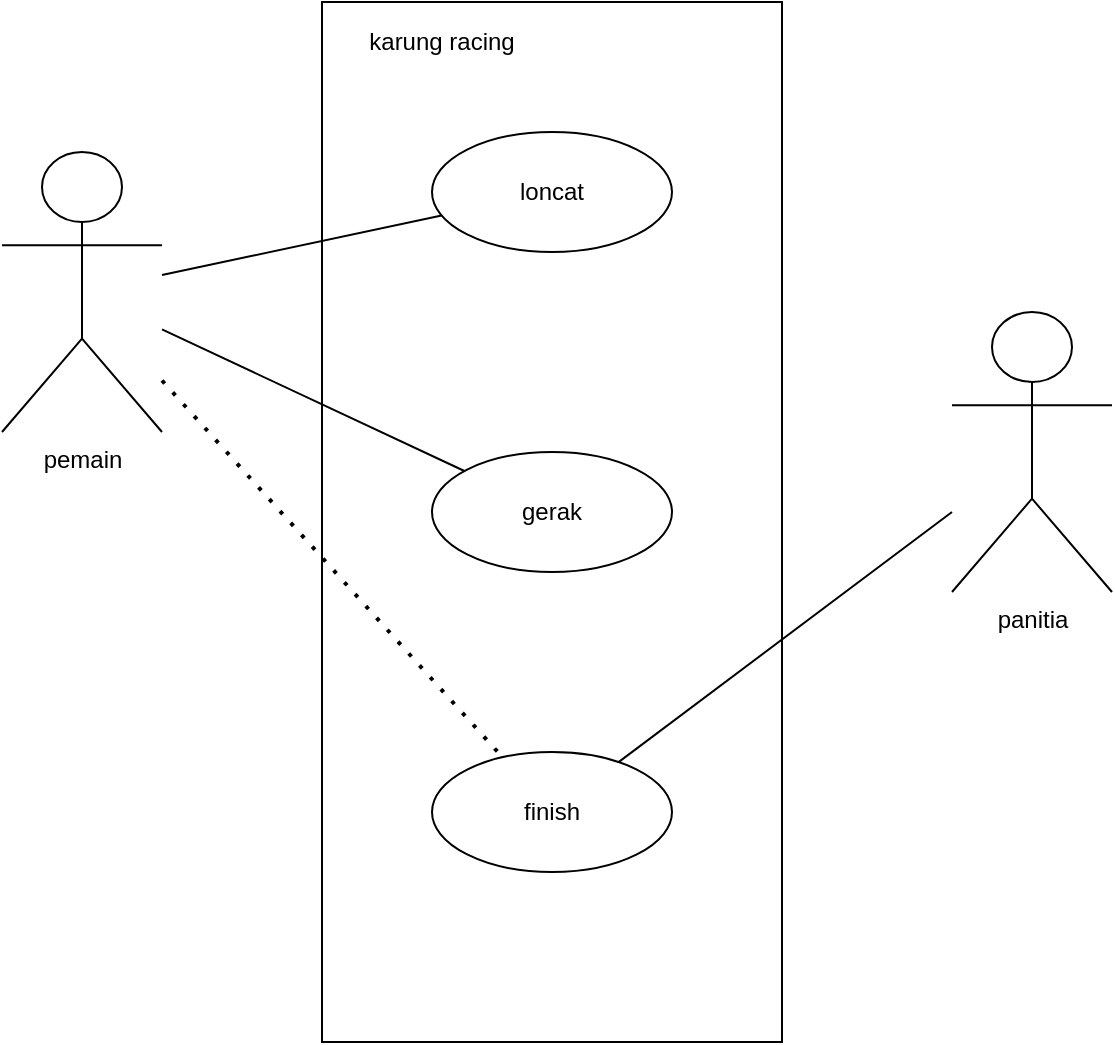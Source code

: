 <mxfile version="21.6.8" type="github">
  <diagram name="Page-1" id="D11tq3SNzDXfyJsaY87V">
    <mxGraphModel dx="1052" dy="615" grid="1" gridSize="10" guides="1" tooltips="1" connect="1" arrows="1" fold="1" page="1" pageScale="1" pageWidth="850" pageHeight="1100" math="0" shadow="0">
      <root>
        <mxCell id="0" />
        <mxCell id="1" parent="0" />
        <mxCell id="DlrtywLqt25g9Ot08qfT-1" value="" style="rounded=0;whiteSpace=wrap;html=1;rotation=-90;" vertex="1" parent="1">
          <mxGeometry x="200" y="450" width="520" height="230" as="geometry" />
        </mxCell>
        <mxCell id="DlrtywLqt25g9Ot08qfT-5" value="&lt;div&gt;pemain&lt;/div&gt;&lt;div&gt;&lt;br&gt;&lt;/div&gt;" style="shape=umlActor;verticalLabelPosition=bottom;verticalAlign=top;html=1;outlineConnect=0;" vertex="1" parent="1">
          <mxGeometry x="185" y="380" width="80" height="140" as="geometry" />
        </mxCell>
        <mxCell id="DlrtywLqt25g9Ot08qfT-7" value="&lt;div&gt;panitia&lt;/div&gt;&lt;div&gt;&lt;br&gt;&lt;/div&gt;" style="shape=umlActor;verticalLabelPosition=bottom;verticalAlign=top;html=1;outlineConnect=0;" vertex="1" parent="1">
          <mxGeometry x="660" y="460" width="80" height="140" as="geometry" />
        </mxCell>
        <mxCell id="DlrtywLqt25g9Ot08qfT-9" value="loncat" style="ellipse;whiteSpace=wrap;html=1;" vertex="1" parent="1">
          <mxGeometry x="400" y="370" width="120" height="60" as="geometry" />
        </mxCell>
        <mxCell id="DlrtywLqt25g9Ot08qfT-10" value="" style="endArrow=none;html=1;rounded=0;" edge="1" parent="1" source="DlrtywLqt25g9Ot08qfT-5" target="DlrtywLqt25g9Ot08qfT-9">
          <mxGeometry width="50" height="50" relative="1" as="geometry">
            <mxPoint x="300" y="450" as="sourcePoint" />
            <mxPoint x="450" y="570" as="targetPoint" />
          </mxGeometry>
        </mxCell>
        <mxCell id="DlrtywLqt25g9Ot08qfT-12" value="gerak" style="ellipse;whiteSpace=wrap;html=1;" vertex="1" parent="1">
          <mxGeometry x="400" y="530" width="120" height="60" as="geometry" />
        </mxCell>
        <mxCell id="DlrtywLqt25g9Ot08qfT-13" value="" style="endArrow=none;html=1;rounded=0;" edge="1" parent="1" source="DlrtywLqt25g9Ot08qfT-5" target="DlrtywLqt25g9Ot08qfT-12">
          <mxGeometry width="50" height="50" relative="1" as="geometry">
            <mxPoint x="400" y="620" as="sourcePoint" />
            <mxPoint x="450" y="570" as="targetPoint" />
          </mxGeometry>
        </mxCell>
        <mxCell id="DlrtywLqt25g9Ot08qfT-14" value="finish" style="ellipse;whiteSpace=wrap;html=1;" vertex="1" parent="1">
          <mxGeometry x="400" y="680" width="120" height="60" as="geometry" />
        </mxCell>
        <mxCell id="DlrtywLqt25g9Ot08qfT-15" value="" style="endArrow=none;html=1;rounded=0;" edge="1" parent="1" source="DlrtywLqt25g9Ot08qfT-14" target="DlrtywLqt25g9Ot08qfT-7">
          <mxGeometry width="50" height="50" relative="1" as="geometry">
            <mxPoint x="400" y="620" as="sourcePoint" />
            <mxPoint x="450" y="570" as="targetPoint" />
          </mxGeometry>
        </mxCell>
        <mxCell id="DlrtywLqt25g9Ot08qfT-16" value="" style="endArrow=none;dashed=1;html=1;dashPattern=1 3;strokeWidth=2;rounded=0;" edge="1" parent="1" source="DlrtywLqt25g9Ot08qfT-5" target="DlrtywLqt25g9Ot08qfT-14">
          <mxGeometry width="50" height="50" relative="1" as="geometry">
            <mxPoint x="400" y="620" as="sourcePoint" />
            <mxPoint x="450" y="570" as="targetPoint" />
          </mxGeometry>
        </mxCell>
        <mxCell id="DlrtywLqt25g9Ot08qfT-17" value="karung racing" style="text;html=1;strokeColor=none;fillColor=none;align=center;verticalAlign=middle;whiteSpace=wrap;rounded=0;" vertex="1" parent="1">
          <mxGeometry x="360" y="310" width="90" height="30" as="geometry" />
        </mxCell>
      </root>
    </mxGraphModel>
  </diagram>
</mxfile>
